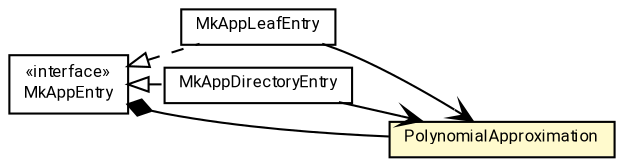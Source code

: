 #!/usr/local/bin/dot
#
# Class diagram 
# Generated by UMLGraph version R5_7_2-60-g0e99a6 (http://www.spinellis.gr/umlgraph/)
#

digraph G {
	graph [fontnames="svg"]
	edge [fontname="Roboto",fontsize=7,labelfontname="Roboto",labelfontsize=7,color="black"];
	node [fontname="Roboto",fontcolor="black",fontsize=8,shape=plaintext,margin=0,width=0,height=0];
	nodesep=0.15;
	ranksep=0.25;
	rankdir=LR;
	// de.lmu.ifi.dbs.elki.index.tree.metrical.mtreevariants.mktrees.mkapp.MkAppEntry
	c8244303 [label=<<table title="de.lmu.ifi.dbs.elki.index.tree.metrical.mtreevariants.mktrees.mkapp.MkAppEntry" border="0" cellborder="1" cellspacing="0" cellpadding="2" href="MkAppEntry.html" target="_parent">
		<tr><td><table border="0" cellspacing="0" cellpadding="1">
		<tr><td align="center" balign="center"> &#171;interface&#187; </td></tr>
		<tr><td align="center" balign="center"> <font face="Roboto">MkAppEntry</font> </td></tr>
		</table></td></tr>
		</table>>, URL="MkAppEntry.html"];
	// de.lmu.ifi.dbs.elki.index.tree.metrical.mtreevariants.mktrees.mkapp.MkAppLeafEntry
	c8244306 [label=<<table title="de.lmu.ifi.dbs.elki.index.tree.metrical.mtreevariants.mktrees.mkapp.MkAppLeafEntry" border="0" cellborder="1" cellspacing="0" cellpadding="2" href="MkAppLeafEntry.html" target="_parent">
		<tr><td><table border="0" cellspacing="0" cellpadding="1">
		<tr><td align="center" balign="center"> <font face="Roboto">MkAppLeafEntry</font> </td></tr>
		</table></td></tr>
		</table>>, URL="MkAppLeafEntry.html"];
	// de.lmu.ifi.dbs.elki.index.tree.metrical.mtreevariants.mktrees.mkapp.MkAppDirectoryEntry
	c8244309 [label=<<table title="de.lmu.ifi.dbs.elki.index.tree.metrical.mtreevariants.mktrees.mkapp.MkAppDirectoryEntry" border="0" cellborder="1" cellspacing="0" cellpadding="2" href="MkAppDirectoryEntry.html" target="_parent">
		<tr><td><table border="0" cellspacing="0" cellpadding="1">
		<tr><td align="center" balign="center"> <font face="Roboto">MkAppDirectoryEntry</font> </td></tr>
		</table></td></tr>
		</table>>, URL="MkAppDirectoryEntry.html"];
	// de.lmu.ifi.dbs.elki.index.tree.metrical.mtreevariants.mktrees.mkapp.PolynomialApproximation
	c8244311 [label=<<table title="de.lmu.ifi.dbs.elki.index.tree.metrical.mtreevariants.mktrees.mkapp.PolynomialApproximation" border="0" cellborder="1" cellspacing="0" cellpadding="2" bgcolor="lemonChiffon" href="PolynomialApproximation.html" target="_parent">
		<tr><td><table border="0" cellspacing="0" cellpadding="1">
		<tr><td align="center" balign="center"> <font face="Roboto">PolynomialApproximation</font> </td></tr>
		</table></td></tr>
		</table>>, URL="PolynomialApproximation.html"];
	// de.lmu.ifi.dbs.elki.index.tree.metrical.mtreevariants.mktrees.mkapp.MkAppEntry composed de.lmu.ifi.dbs.elki.index.tree.metrical.mtreevariants.mktrees.mkapp.PolynomialApproximation
	c8244303 -> c8244311 [arrowhead=none,arrowtail=diamond,dir=back,weight=6];
	// de.lmu.ifi.dbs.elki.index.tree.metrical.mtreevariants.mktrees.mkapp.MkAppLeafEntry implements de.lmu.ifi.dbs.elki.index.tree.metrical.mtreevariants.mktrees.mkapp.MkAppEntry
	c8244303 -> c8244306 [arrowtail=empty,style=dashed,dir=back,weight=9];
	// de.lmu.ifi.dbs.elki.index.tree.metrical.mtreevariants.mktrees.mkapp.MkAppDirectoryEntry implements de.lmu.ifi.dbs.elki.index.tree.metrical.mtreevariants.mktrees.mkapp.MkAppEntry
	c8244303 -> c8244309 [arrowtail=empty,style=dashed,dir=back,weight=9];
	// de.lmu.ifi.dbs.elki.index.tree.metrical.mtreevariants.mktrees.mkapp.MkAppLeafEntry navassoc de.lmu.ifi.dbs.elki.index.tree.metrical.mtreevariants.mktrees.mkapp.PolynomialApproximation
	c8244306 -> c8244311 [arrowhead=open,weight=1];
	// de.lmu.ifi.dbs.elki.index.tree.metrical.mtreevariants.mktrees.mkapp.MkAppDirectoryEntry navassoc de.lmu.ifi.dbs.elki.index.tree.metrical.mtreevariants.mktrees.mkapp.PolynomialApproximation
	c8244309 -> c8244311 [arrowhead=open,weight=1];
}

